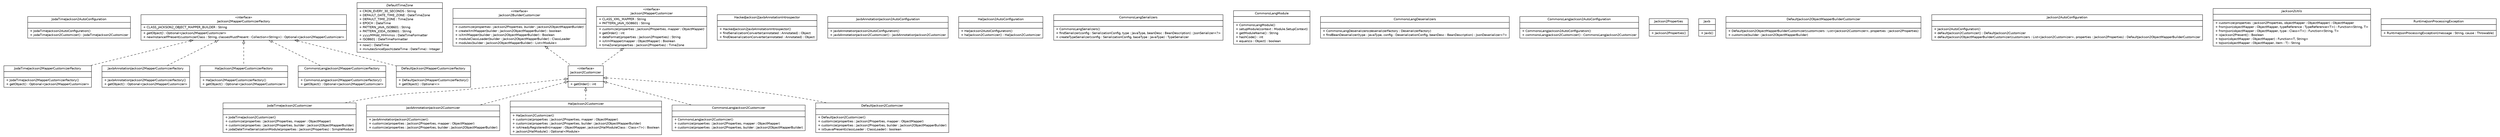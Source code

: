 #!/usr/local/bin/dot
#
# Class diagram 
# Generated by UMLGraph version R5_6-24-gf6e263 (http://www.umlgraph.org/)
#

digraph G {
	edge [fontname="Helvetica",fontsize=10,labelfontname="Helvetica",labelfontsize=10];
	node [fontname="Helvetica",fontsize=10,shape=plaintext];
	nodesep=0.25;
	ranksep=0.5;
	// top.infra.jackson2.JodaTimeJackson2AutoConfiguration
	c198 [label=<<table title="top.infra.jackson2.JodaTimeJackson2AutoConfiguration" border="0" cellborder="1" cellspacing="0" cellpadding="2" port="p" href="./JodaTimeJackson2AutoConfiguration.html">
		<tr><td><table border="0" cellspacing="0" cellpadding="1">
<tr><td align="center" balign="center"> JodaTimeJackson2AutoConfiguration </td></tr>
		</table></td></tr>
		<tr><td><table border="0" cellspacing="0" cellpadding="1">
<tr><td align="left" balign="left">  </td></tr>
		</table></td></tr>
		<tr><td><table border="0" cellspacing="0" cellpadding="1">
<tr><td align="left" balign="left"> + JodaTimeJackson2AutoConfiguration() </td></tr>
<tr><td align="left" balign="left"> + jodaTimeJackson2Customizer() : JodaTimeJackson2Customizer </td></tr>
		</table></td></tr>
		</table>>, URL="./JodaTimeJackson2AutoConfiguration.html", fontname="Helvetica", fontcolor="black", fontsize=10.0];
	// top.infra.jackson2.JodaTimeJackson2MapperCustomizerFactory
	c199 [label=<<table title="top.infra.jackson2.JodaTimeJackson2MapperCustomizerFactory" border="0" cellborder="1" cellspacing="0" cellpadding="2" port="p" href="./JodaTimeJackson2MapperCustomizerFactory.html">
		<tr><td><table border="0" cellspacing="0" cellpadding="1">
<tr><td align="center" balign="center"> JodaTimeJackson2MapperCustomizerFactory </td></tr>
		</table></td></tr>
		<tr><td><table border="0" cellspacing="0" cellpadding="1">
<tr><td align="left" balign="left">  </td></tr>
		</table></td></tr>
		<tr><td><table border="0" cellspacing="0" cellpadding="1">
<tr><td align="left" balign="left"> + JodaTimeJackson2MapperCustomizerFactory() </td></tr>
<tr><td align="left" balign="left"> + getObject() : Optional&lt;Jackson2MapperCustomizer&gt; </td></tr>
		</table></td></tr>
		</table>>, URL="./JodaTimeJackson2MapperCustomizerFactory.html", fontname="Helvetica", fontcolor="black", fontsize=10.0];
	// top.infra.jackson2.DefaultTimeZone
	c200 [label=<<table title="top.infra.jackson2.DefaultTimeZone" border="0" cellborder="1" cellspacing="0" cellpadding="2" port="p" href="./DefaultTimeZone.html">
		<tr><td><table border="0" cellspacing="0" cellpadding="1">
<tr><td align="center" balign="center"><font face="Helvetica-Oblique"> DefaultTimeZone </font></td></tr>
		</table></td></tr>
		<tr><td><table border="0" cellspacing="0" cellpadding="1">
<tr><td align="left" balign="left"> + CRON_EVERY_30_SECONDS : String </td></tr>
<tr><td align="left" balign="left"> + DEFAULT_DATE_TIME_ZONE : DateTimeZone </td></tr>
<tr><td align="left" balign="left"> + DEFAULT_TIME_ZONE : TimeZone </td></tr>
<tr><td align="left" balign="left"> + EPOCH : DateTime </td></tr>
<tr><td align="left" balign="left"> + PATTERN_JAVA_ISO8601 : String </td></tr>
<tr><td align="left" balign="left"> + PATTERN_JODA_ISO8601 : String </td></tr>
<tr><td align="left" balign="left"> + yyyyMMdd_HHmmss : DateTimeFormatter </td></tr>
<tr><td align="left" balign="left"> + ISO8601 : DateTimeFormatter </td></tr>
		</table></td></tr>
		<tr><td><table border="0" cellspacing="0" cellpadding="1">
<tr><td align="left" balign="left"> + now() : DateTime </td></tr>
<tr><td align="left" balign="left"> + minutesSinceEpoch(dateTime : DateTime) : Integer </td></tr>
		</table></td></tr>
		</table>>, URL="./DefaultTimeZone.html", fontname="Helvetica", fontcolor="black", fontsize=10.0];
	// top.infra.jackson2.JodaTimeJackson2Customizer
	c201 [label=<<table title="top.infra.jackson2.JodaTimeJackson2Customizer" border="0" cellborder="1" cellspacing="0" cellpadding="2" port="p" href="./JodaTimeJackson2Customizer.html">
		<tr><td><table border="0" cellspacing="0" cellpadding="1">
<tr><td align="center" balign="center"> JodaTimeJackson2Customizer </td></tr>
		</table></td></tr>
		<tr><td><table border="0" cellspacing="0" cellpadding="1">
<tr><td align="left" balign="left">  </td></tr>
		</table></td></tr>
		<tr><td><table border="0" cellspacing="0" cellpadding="1">
<tr><td align="left" balign="left"> + JodaTimeJackson2Customizer() </td></tr>
<tr><td align="left" balign="left"> + customize(properties : Jackson2Properties, mapper : ObjectMapper) </td></tr>
<tr><td align="left" balign="left"> + customize(properties : Jackson2Properties, builder : Jackson2ObjectMapperBuilder) </td></tr>
<tr><td align="left" balign="left"> + jodaDateTimeSerializationModule(properties : Jackson2Properties) : SimpleModule </td></tr>
		</table></td></tr>
		</table>>, URL="./JodaTimeJackson2Customizer.html", fontname="Helvetica", fontcolor="black", fontsize=10.0];
	// top.infra.jackson2.JaxbAnnotationJackson2Customizer
	c202 [label=<<table title="top.infra.jackson2.JaxbAnnotationJackson2Customizer" border="0" cellborder="1" cellspacing="0" cellpadding="2" port="p" href="./JaxbAnnotationJackson2Customizer.html">
		<tr><td><table border="0" cellspacing="0" cellpadding="1">
<tr><td align="center" balign="center"> JaxbAnnotationJackson2Customizer </td></tr>
		</table></td></tr>
		<tr><td><table border="0" cellspacing="0" cellpadding="1">
<tr><td align="left" balign="left">  </td></tr>
		</table></td></tr>
		<tr><td><table border="0" cellspacing="0" cellpadding="1">
<tr><td align="left" balign="left"> + JaxbAnnotationJackson2Customizer() </td></tr>
<tr><td align="left" balign="left"> + customize(properties : Jackson2Properties, mapper : ObjectMapper) </td></tr>
<tr><td align="left" balign="left"> + customize(properties : Jackson2Properties, builder : Jackson2ObjectMapperBuilder) </td></tr>
		</table></td></tr>
		</table>>, URL="./JaxbAnnotationJackson2Customizer.html", fontname="Helvetica", fontcolor="black", fontsize=10.0];
	// top.infra.jackson2.HackedJackson2JaxbAnnotationIntrospector
	c203 [label=<<table title="top.infra.jackson2.HackedJackson2JaxbAnnotationIntrospector" border="0" cellborder="1" cellspacing="0" cellpadding="2" port="p" href="./HackedJackson2JaxbAnnotationIntrospector.html">
		<tr><td><table border="0" cellspacing="0" cellpadding="1">
<tr><td align="center" balign="center"> HackedJackson2JaxbAnnotationIntrospector </td></tr>
		</table></td></tr>
		<tr><td><table border="0" cellspacing="0" cellpadding="1">
<tr><td align="left" balign="left">  </td></tr>
		</table></td></tr>
		<tr><td><table border="0" cellspacing="0" cellpadding="1">
<tr><td align="left" balign="left"> + HackedJackson2JaxbAnnotationIntrospector() </td></tr>
<tr><td align="left" balign="left"> + findSerializationConverter(annotated : Annotated) : Object </td></tr>
<tr><td align="left" balign="left"> + findDeserializationConverter(annotated : Annotated) : Object </td></tr>
		</table></td></tr>
		</table>>, URL="./HackedJackson2JaxbAnnotationIntrospector.html", fontname="Helvetica", fontcolor="black", fontsize=10.0];
	// top.infra.jackson2.JaxbAnnotationJackson2MapperCustomizerFactory
	c204 [label=<<table title="top.infra.jackson2.JaxbAnnotationJackson2MapperCustomizerFactory" border="0" cellborder="1" cellspacing="0" cellpadding="2" port="p" href="./JaxbAnnotationJackson2MapperCustomizerFactory.html">
		<tr><td><table border="0" cellspacing="0" cellpadding="1">
<tr><td align="center" balign="center"> JaxbAnnotationJackson2MapperCustomizerFactory </td></tr>
		</table></td></tr>
		<tr><td><table border="0" cellspacing="0" cellpadding="1">
<tr><td align="left" balign="left">  </td></tr>
		</table></td></tr>
		<tr><td><table border="0" cellspacing="0" cellpadding="1">
<tr><td align="left" balign="left"> + JaxbAnnotationJackson2MapperCustomizerFactory() </td></tr>
<tr><td align="left" balign="left"> + getObject() : Optional&lt;Jackson2MapperCustomizer&gt; </td></tr>
		</table></td></tr>
		</table>>, URL="./JaxbAnnotationJackson2MapperCustomizerFactory.html", fontname="Helvetica", fontcolor="black", fontsize=10.0];
	// top.infra.jackson2.JaxbAnnotationJackson2AutoConfiguration
	c205 [label=<<table title="top.infra.jackson2.JaxbAnnotationJackson2AutoConfiguration" border="0" cellborder="1" cellspacing="0" cellpadding="2" port="p" href="./JaxbAnnotationJackson2AutoConfiguration.html">
		<tr><td><table border="0" cellspacing="0" cellpadding="1">
<tr><td align="center" balign="center"> JaxbAnnotationJackson2AutoConfiguration </td></tr>
		</table></td></tr>
		<tr><td><table border="0" cellspacing="0" cellpadding="1">
<tr><td align="left" balign="left">  </td></tr>
		</table></td></tr>
		<tr><td><table border="0" cellspacing="0" cellpadding="1">
<tr><td align="left" balign="left"> + JaxbAnnotationJackson2AutoConfiguration() </td></tr>
<tr><td align="left" balign="left"> + jaxbAnnotationJackson2Customizer() : JaxbAnnotationJackson2Customizer </td></tr>
		</table></td></tr>
		</table>>, URL="./JaxbAnnotationJackson2AutoConfiguration.html", fontname="Helvetica", fontcolor="black", fontsize=10.0];
	// top.infra.jackson2.HalJackson2Customizer
	c206 [label=<<table title="top.infra.jackson2.HalJackson2Customizer" border="0" cellborder="1" cellspacing="0" cellpadding="2" port="p" href="./HalJackson2Customizer.html">
		<tr><td><table border="0" cellspacing="0" cellpadding="1">
<tr><td align="center" balign="center"> HalJackson2Customizer </td></tr>
		</table></td></tr>
		<tr><td><table border="0" cellspacing="0" cellpadding="1">
<tr><td align="left" balign="left">  </td></tr>
		</table></td></tr>
		<tr><td><table border="0" cellspacing="0" cellpadding="1">
<tr><td align="left" balign="left"> + HalJackson2Customizer() </td></tr>
<tr><td align="left" balign="left"> + customize(properties : Jackson2Properties, mapper : ObjectMapper) </td></tr>
<tr><td align="left" balign="left"> + customize(properties : Jackson2Properties, builder : Jackson2ObjectMapperBuilder) </td></tr>
<tr><td align="left" balign="left"> + isAlreadyRegisteredIn(mapper : ObjectMapper, jackson2HalModuleClass : Class&lt;?&gt;) : Boolean </td></tr>
<tr><td align="left" balign="left"> + jackson2HalModule() : Optional&lt;Module&gt; </td></tr>
		</table></td></tr>
		</table>>, URL="./HalJackson2Customizer.html", fontname="Helvetica", fontcolor="black", fontsize=10.0];
	// top.infra.jackson2.HalJackson2AutoConfiguration
	c207 [label=<<table title="top.infra.jackson2.HalJackson2AutoConfiguration" border="0" cellborder="1" cellspacing="0" cellpadding="2" port="p" href="./HalJackson2AutoConfiguration.html">
		<tr><td><table border="0" cellspacing="0" cellpadding="1">
<tr><td align="center" balign="center"> HalJackson2AutoConfiguration </td></tr>
		</table></td></tr>
		<tr><td><table border="0" cellspacing="0" cellpadding="1">
<tr><td align="left" balign="left">  </td></tr>
		</table></td></tr>
		<tr><td><table border="0" cellspacing="0" cellpadding="1">
<tr><td align="left" balign="left"> + HalJackson2AutoConfiguration() </td></tr>
<tr><td align="left" balign="left"> + halJackson2Customizer() : HalJackson2Customizer </td></tr>
		</table></td></tr>
		</table>>, URL="./HalJackson2AutoConfiguration.html", fontname="Helvetica", fontcolor="black", fontsize=10.0];
	// top.infra.jackson2.HalJackson2MapperCustomizerFactory
	c208 [label=<<table title="top.infra.jackson2.HalJackson2MapperCustomizerFactory" border="0" cellborder="1" cellspacing="0" cellpadding="2" port="p" href="./HalJackson2MapperCustomizerFactory.html">
		<tr><td><table border="0" cellspacing="0" cellpadding="1">
<tr><td align="center" balign="center"> HalJackson2MapperCustomizerFactory </td></tr>
		</table></td></tr>
		<tr><td><table border="0" cellspacing="0" cellpadding="1">
<tr><td align="left" balign="left">  </td></tr>
		</table></td></tr>
		<tr><td><table border="0" cellspacing="0" cellpadding="1">
<tr><td align="left" balign="left"> + HalJackson2MapperCustomizerFactory() </td></tr>
<tr><td align="left" balign="left"> + getObject() : Optional&lt;Jackson2MapperCustomizer&gt; </td></tr>
		</table></td></tr>
		</table>>, URL="./HalJackson2MapperCustomizerFactory.html", fontname="Helvetica", fontcolor="black", fontsize=10.0];
	// top.infra.jackson2.CommonsLangJackson2Customizer
	c209 [label=<<table title="top.infra.jackson2.CommonsLangJackson2Customizer" border="0" cellborder="1" cellspacing="0" cellpadding="2" port="p" href="./CommonsLangJackson2Customizer.html">
		<tr><td><table border="0" cellspacing="0" cellpadding="1">
<tr><td align="center" balign="center"> CommonsLangJackson2Customizer </td></tr>
		</table></td></tr>
		<tr><td><table border="0" cellspacing="0" cellpadding="1">
<tr><td align="left" balign="left">  </td></tr>
		</table></td></tr>
		<tr><td><table border="0" cellspacing="0" cellpadding="1">
<tr><td align="left" balign="left"> + CommonsLangJackson2Customizer() </td></tr>
<tr><td align="left" balign="left"> + customize(properties : Jackson2Properties, mapper : ObjectMapper) </td></tr>
<tr><td align="left" balign="left"> + customize(properties : Jackson2Properties, builder : Jackson2ObjectMapperBuilder) </td></tr>
		</table></td></tr>
		</table>>, URL="./CommonsLangJackson2Customizer.html", fontname="Helvetica", fontcolor="black", fontsize=10.0];
	// top.infra.jackson2.CommonsLangSerializers
	c210 [label=<<table title="top.infra.jackson2.CommonsLangSerializers" border="0" cellborder="1" cellspacing="0" cellpadding="2" port="p" href="./CommonsLangSerializers.html">
		<tr><td><table border="0" cellspacing="0" cellpadding="1">
<tr><td align="center" balign="center"> CommonsLangSerializers </td></tr>
		</table></td></tr>
		<tr><td><table border="0" cellspacing="0" cellpadding="1">
<tr><td align="left" balign="left">  </td></tr>
		</table></td></tr>
		<tr><td><table border="0" cellspacing="0" cellpadding="1">
<tr><td align="left" balign="left"> + CommonsLangSerializers() </td></tr>
<tr><td align="left" balign="left"> + findSerializer(config : SerializationConfig, type : JavaType, beanDesc : BeanDescription) : JsonSerializer&lt;?&gt; </td></tr>
<tr><td align="left" balign="left"> + createTypeSerializer(config : SerializationConfig, baseType : JavaType) : TypeSerializer </td></tr>
		</table></td></tr>
		</table>>, URL="./CommonsLangSerializers.html", fontname="Helvetica", fontcolor="black", fontsize=10.0];
	// top.infra.jackson2.CommonsLangJackson2MapperCustomizerFactory
	c211 [label=<<table title="top.infra.jackson2.CommonsLangJackson2MapperCustomizerFactory" border="0" cellborder="1" cellspacing="0" cellpadding="2" port="p" href="./CommonsLangJackson2MapperCustomizerFactory.html">
		<tr><td><table border="0" cellspacing="0" cellpadding="1">
<tr><td align="center" balign="center"> CommonsLangJackson2MapperCustomizerFactory </td></tr>
		</table></td></tr>
		<tr><td><table border="0" cellspacing="0" cellpadding="1">
<tr><td align="left" balign="left">  </td></tr>
		</table></td></tr>
		<tr><td><table border="0" cellspacing="0" cellpadding="1">
<tr><td align="left" balign="left"> + CommonsLangJackson2MapperCustomizerFactory() </td></tr>
<tr><td align="left" balign="left"> + getObject() : Optional&lt;Jackson2MapperCustomizer&gt; </td></tr>
		</table></td></tr>
		</table>>, URL="./CommonsLangJackson2MapperCustomizerFactory.html", fontname="Helvetica", fontcolor="black", fontsize=10.0];
	// top.infra.jackson2.CommonsLangModule
	c212 [label=<<table title="top.infra.jackson2.CommonsLangModule" border="0" cellborder="1" cellspacing="0" cellpadding="2" port="p" href="./CommonsLangModule.html">
		<tr><td><table border="0" cellspacing="0" cellpadding="1">
<tr><td align="center" balign="center"> CommonsLangModule </td></tr>
		</table></td></tr>
		<tr><td><table border="0" cellspacing="0" cellpadding="1">
<tr><td align="left" balign="left">  </td></tr>
		</table></td></tr>
		<tr><td><table border="0" cellspacing="0" cellpadding="1">
<tr><td align="left" balign="left"> + CommonsLangModule() </td></tr>
<tr><td align="left" balign="left"> + setupModule(context : Module.SetupContext) </td></tr>
<tr><td align="left" balign="left"> + getModuleName() : String </td></tr>
<tr><td align="left" balign="left"> + hashCode() : int </td></tr>
<tr><td align="left" balign="left"> + equals(o : Object) : boolean </td></tr>
		</table></td></tr>
		</table>>, URL="./CommonsLangModule.html", fontname="Helvetica", fontcolor="black", fontsize=10.0];
	// top.infra.jackson2.CommonsLangDeserializers
	c213 [label=<<table title="top.infra.jackson2.CommonsLangDeserializers" border="0" cellborder="1" cellspacing="0" cellpadding="2" port="p" href="./CommonsLangDeserializers.html">
		<tr><td><table border="0" cellspacing="0" cellpadding="1">
<tr><td align="center" balign="center"> CommonsLangDeserializers </td></tr>
		</table></td></tr>
		<tr><td><table border="0" cellspacing="0" cellpadding="1">
<tr><td align="left" balign="left">  </td></tr>
		</table></td></tr>
		<tr><td><table border="0" cellspacing="0" cellpadding="1">
<tr><td align="left" balign="left"> + CommonsLangDeserializers(deserializerFactory : DeserializerFactory) </td></tr>
<tr><td align="left" balign="left"> + findBeanDeserializer(type : JavaType, config : DeserializationConfig, beanDesc : BeanDescription) : JsonDeserializer&lt;?&gt; </td></tr>
		</table></td></tr>
		</table>>, URL="./CommonsLangDeserializers.html", fontname="Helvetica", fontcolor="black", fontsize=10.0];
	// top.infra.jackson2.CommonsLangJackson2AutoConfiguration
	c214 [label=<<table title="top.infra.jackson2.CommonsLangJackson2AutoConfiguration" border="0" cellborder="1" cellspacing="0" cellpadding="2" port="p" href="./CommonsLangJackson2AutoConfiguration.html">
		<tr><td><table border="0" cellspacing="0" cellpadding="1">
<tr><td align="center" balign="center"> CommonsLangJackson2AutoConfiguration </td></tr>
		</table></td></tr>
		<tr><td><table border="0" cellspacing="0" cellpadding="1">
<tr><td align="left" balign="left">  </td></tr>
		</table></td></tr>
		<tr><td><table border="0" cellspacing="0" cellpadding="1">
<tr><td align="left" balign="left"> + CommonsLangJackson2AutoConfiguration() </td></tr>
<tr><td align="left" balign="left"> + commonsLangJackson2Customizer() : CommonsLangJackson2Customizer </td></tr>
		</table></td></tr>
		</table>>, URL="./CommonsLangJackson2AutoConfiguration.html", fontname="Helvetica", fontcolor="black", fontsize=10.0];
	// top.infra.jackson2.Jackson2BuilderCustomizer
	c215 [label=<<table title="top.infra.jackson2.Jackson2BuilderCustomizer" border="0" cellborder="1" cellspacing="0" cellpadding="2" port="p" href="./Jackson2BuilderCustomizer.html">
		<tr><td><table border="0" cellspacing="0" cellpadding="1">
<tr><td align="center" balign="center"> &#171;interface&#187; </td></tr>
<tr><td align="center" balign="center"> Jackson2BuilderCustomizer </td></tr>
		</table></td></tr>
		<tr><td><table border="0" cellspacing="0" cellpadding="1">
<tr><td align="left" balign="left">  </td></tr>
		</table></td></tr>
		<tr><td><table border="0" cellspacing="0" cellpadding="1">
<tr><td align="left" balign="left"><font face="Helvetica-Oblique" point-size="10.0"> + customize(properties : Jackson2Properties, builder : Jackson2ObjectMapperBuilder) </font></td></tr>
<tr><td align="left" balign="left"> + createXmlMapper(builder : Jackson2ObjectMapperBuilder) : boolean </td></tr>
<tr><td align="left" balign="left"> + isXmlMapper(builder : Jackson2ObjectMapperBuilder) : Boolean </td></tr>
<tr><td align="left" balign="left"> + moduleClassLoader(builder : Jackson2ObjectMapperBuilder) : ClassLoader </td></tr>
<tr><td align="left" balign="left"> + modules(builder : Jackson2ObjectMapperBuilder) : List&lt;Module&gt; </td></tr>
		</table></td></tr>
		</table>>, URL="./Jackson2BuilderCustomizer.html", fontname="Helvetica", fontcolor="black", fontsize=10.0];
	// top.infra.jackson2.Jackson2Properties
	c216 [label=<<table title="top.infra.jackson2.Jackson2Properties" border="0" cellborder="1" cellspacing="0" cellpadding="2" port="p" href="./Jackson2Properties.html">
		<tr><td><table border="0" cellspacing="0" cellpadding="1">
<tr><td align="center" balign="center"> Jackson2Properties </td></tr>
		</table></td></tr>
		<tr><td><table border="0" cellspacing="0" cellpadding="1">
<tr><td align="left" balign="left">  </td></tr>
		</table></td></tr>
		<tr><td><table border="0" cellspacing="0" cellpadding="1">
<tr><td align="left" balign="left"> + Jackson2Properties() </td></tr>
		</table></td></tr>
		</table>>, URL="./Jackson2Properties.html", fontname="Helvetica", fontcolor="black", fontsize=10.0];
	// top.infra.jackson2.Jackson2Properties.Jaxb
	c217 [label=<<table title="top.infra.jackson2.Jackson2Properties.Jaxb" border="0" cellborder="1" cellspacing="0" cellpadding="2" port="p" href="./Jackson2Properties.Jaxb.html">
		<tr><td><table border="0" cellspacing="0" cellpadding="1">
<tr><td align="center" balign="center"> Jaxb </td></tr>
		</table></td></tr>
		<tr><td><table border="0" cellspacing="0" cellpadding="1">
<tr><td align="left" balign="left">  </td></tr>
		</table></td></tr>
		<tr><td><table border="0" cellspacing="0" cellpadding="1">
<tr><td align="left" balign="left"> + Jaxb() </td></tr>
		</table></td></tr>
		</table>>, URL="./Jackson2Properties.Jaxb.html", fontname="Helvetica", fontcolor="black", fontsize=10.0];
	// top.infra.jackson2.Jackson2MapperCustomizerFactory
	c218 [label=<<table title="top.infra.jackson2.Jackson2MapperCustomizerFactory" border="0" cellborder="1" cellspacing="0" cellpadding="2" port="p" href="./Jackson2MapperCustomizerFactory.html">
		<tr><td><table border="0" cellspacing="0" cellpadding="1">
<tr><td align="center" balign="center"> &#171;interface&#187; </td></tr>
<tr><td align="center" balign="center"> Jackson2MapperCustomizerFactory </td></tr>
		</table></td></tr>
		<tr><td><table border="0" cellspacing="0" cellpadding="1">
<tr><td align="left" balign="left"> + CLASS_JACKSON2_OBJECT_MAPPER_BUILDER : String </td></tr>
		</table></td></tr>
		<tr><td><table border="0" cellspacing="0" cellpadding="1">
<tr><td align="left" balign="left"><font face="Helvetica-Oblique" point-size="10.0"> + getObject() : Optional&lt;Jackson2MapperCustomizer&gt; </font></td></tr>
<tr><td align="left" balign="left"> + newInstanceIfPresent(customizerClass : String, classesMustPresent : Collection&lt;String&gt;) : Optional&lt;Jackson2MapperCustomizer&gt; </td></tr>
		</table></td></tr>
		</table>>, URL="./Jackson2MapperCustomizerFactory.html", fontname="Helvetica", fontcolor="black", fontsize=10.0];
	// top.infra.jackson2.DefaultJackson2Customizer
	c219 [label=<<table title="top.infra.jackson2.DefaultJackson2Customizer" border="0" cellborder="1" cellspacing="0" cellpadding="2" port="p" href="./DefaultJackson2Customizer.html">
		<tr><td><table border="0" cellspacing="0" cellpadding="1">
<tr><td align="center" balign="center"> DefaultJackson2Customizer </td></tr>
		</table></td></tr>
		<tr><td><table border="0" cellspacing="0" cellpadding="1">
<tr><td align="left" balign="left">  </td></tr>
		</table></td></tr>
		<tr><td><table border="0" cellspacing="0" cellpadding="1">
<tr><td align="left" balign="left"> + DefaultJackson2Customizer() </td></tr>
<tr><td align="left" balign="left"> + customize(properties : Jackson2Properties, mapper : ObjectMapper) </td></tr>
<tr><td align="left" balign="left"> + customize(properties : Jackson2Properties, builder : Jackson2ObjectMapperBuilder) </td></tr>
<tr><td align="left" balign="left"> + isGuavaPresent(classLoader : ClassLoader) : boolean </td></tr>
		</table></td></tr>
		</table>>, URL="./DefaultJackson2Customizer.html", fontname="Helvetica", fontcolor="black", fontsize=10.0];
	// top.infra.jackson2.DefaultJackson2MapperCustomizerFactory
	c220 [label=<<table title="top.infra.jackson2.DefaultJackson2MapperCustomizerFactory" border="0" cellborder="1" cellspacing="0" cellpadding="2" port="p" href="./DefaultJackson2MapperCustomizerFactory.html">
		<tr><td><table border="0" cellspacing="0" cellpadding="1">
<tr><td align="center" balign="center"> DefaultJackson2MapperCustomizerFactory </td></tr>
		</table></td></tr>
		<tr><td><table border="0" cellspacing="0" cellpadding="1">
<tr><td align="left" balign="left">  </td></tr>
		</table></td></tr>
		<tr><td><table border="0" cellspacing="0" cellpadding="1">
<tr><td align="left" balign="left"> + DefaultJackson2MapperCustomizerFactory() </td></tr>
<tr><td align="left" balign="left"> + getObject() : Optional&lt;&gt; </td></tr>
		</table></td></tr>
		</table>>, URL="./DefaultJackson2MapperCustomizerFactory.html", fontname="Helvetica", fontcolor="black", fontsize=10.0];
	// top.infra.jackson2.Jackson2Customizer
	c221 [label=<<table title="top.infra.jackson2.Jackson2Customizer" border="0" cellborder="1" cellspacing="0" cellpadding="2" port="p" href="./Jackson2Customizer.html">
		<tr><td><table border="0" cellspacing="0" cellpadding="1">
<tr><td align="center" balign="center"> &#171;interface&#187; </td></tr>
<tr><td align="center" balign="center"> Jackson2Customizer </td></tr>
		</table></td></tr>
		<tr><td><table border="0" cellspacing="0" cellpadding="1">
<tr><td align="left" balign="left">  </td></tr>
		</table></td></tr>
		<tr><td><table border="0" cellspacing="0" cellpadding="1">
<tr><td align="left" balign="left"> + getOrder() : int </td></tr>
		</table></td></tr>
		</table>>, URL="./Jackson2Customizer.html", fontname="Helvetica", fontcolor="black", fontsize=10.0];
	// top.infra.jackson2.DefaultJackson2ObjectMapperBuilderCustomizer
	c222 [label=<<table title="top.infra.jackson2.DefaultJackson2ObjectMapperBuilderCustomizer" border="0" cellborder="1" cellspacing="0" cellpadding="2" port="p" href="./DefaultJackson2ObjectMapperBuilderCustomizer.html">
		<tr><td><table border="0" cellspacing="0" cellpadding="1">
<tr><td align="center" balign="center"> DefaultJackson2ObjectMapperBuilderCustomizer </td></tr>
		</table></td></tr>
		<tr><td><table border="0" cellspacing="0" cellpadding="1">
<tr><td align="left" balign="left">  </td></tr>
		</table></td></tr>
		<tr><td><table border="0" cellspacing="0" cellpadding="1">
<tr><td align="left" balign="left"> + DefaultJackson2ObjectMapperBuilderCustomizer(customizers : List&lt;Jackson2Customizer&gt;, properties : Jackson2Properties) </td></tr>
<tr><td align="left" balign="left"> + customize(builder : Jackson2ObjectMapperBuilder) </td></tr>
		</table></td></tr>
		</table>>, URL="./DefaultJackson2ObjectMapperBuilderCustomizer.html", fontname="Helvetica", fontcolor="black", fontsize=10.0];
	// top.infra.jackson2.Jackson2MapperCustomizer
	c223 [label=<<table title="top.infra.jackson2.Jackson2MapperCustomizer" border="0" cellborder="1" cellspacing="0" cellpadding="2" port="p" href="./Jackson2MapperCustomizer.html">
		<tr><td><table border="0" cellspacing="0" cellpadding="1">
<tr><td align="center" balign="center"> &#171;interface&#187; </td></tr>
<tr><td align="center" balign="center"> Jackson2MapperCustomizer </td></tr>
		</table></td></tr>
		<tr><td><table border="0" cellspacing="0" cellpadding="1">
<tr><td align="left" balign="left"> + CLASS_XML_MAPPER : String </td></tr>
<tr><td align="left" balign="left"> + PATTERN_JAVA_ISO8601 : String </td></tr>
		</table></td></tr>
		<tr><td><table border="0" cellspacing="0" cellpadding="1">
<tr><td align="left" balign="left"><font face="Helvetica-Oblique" point-size="10.0"> + customize(properties : Jackson2Properties, mapper : ObjectMapper) </font></td></tr>
<tr><td align="left" balign="left"> + getOrder() : int </td></tr>
<tr><td align="left" balign="left"> + dateFormat(properties : Jackson2Properties) : String </td></tr>
<tr><td align="left" balign="left"> + isXmlMapper(mapper : ObjectMapper) : Boolean </td></tr>
<tr><td align="left" balign="left"> + timeZone(properties : Jackson2Properties) : TimeZone </td></tr>
		</table></td></tr>
		</table>>, URL="./Jackson2MapperCustomizer.html", fontname="Helvetica", fontcolor="black", fontsize=10.0];
	// top.infra.jackson2.Jackson2AutoConfiguration
	c224 [label=<<table title="top.infra.jackson2.Jackson2AutoConfiguration" border="0" cellborder="1" cellspacing="0" cellpadding="2" port="p" href="./Jackson2AutoConfiguration.html">
		<tr><td><table border="0" cellspacing="0" cellpadding="1">
<tr><td align="center" balign="center"> Jackson2AutoConfiguration </td></tr>
		</table></td></tr>
		<tr><td><table border="0" cellspacing="0" cellpadding="1">
<tr><td align="left" balign="left">  </td></tr>
		</table></td></tr>
		<tr><td><table border="0" cellspacing="0" cellpadding="1">
<tr><td align="left" balign="left"> + Jackson2AutoConfiguration() </td></tr>
<tr><td align="left" balign="left"> + defaultJackson2Customizer() : DefaultJackson2Customizer </td></tr>
<tr><td align="left" balign="left"> + defaultJackson2ObjectMapperBuilderCustomizer(customizers : List&lt;Jackson2Customizer&gt;, properties : Jackson2Properties) : DefaultJackson2ObjectMapperBuilderCustomizer </td></tr>
		</table></td></tr>
		</table>>, URL="./Jackson2AutoConfiguration.html", fontname="Helvetica", fontcolor="black", fontsize=10.0];
	// top.infra.jackson2.Jackson2Utils
	c225 [label=<<table title="top.infra.jackson2.Jackson2Utils" border="0" cellborder="1" cellspacing="0" cellpadding="2" port="p" href="./Jackson2Utils.html">
		<tr><td><table border="0" cellspacing="0" cellpadding="1">
<tr><td align="center" balign="center"><font face="Helvetica-Oblique"> Jackson2Utils </font></td></tr>
		</table></td></tr>
		<tr><td><table border="0" cellspacing="0" cellpadding="1">
<tr><td align="left" balign="left">  </td></tr>
		</table></td></tr>
		<tr><td><table border="0" cellspacing="0" cellpadding="1">
<tr><td align="left" balign="left"> + customize(properties : Jackson2Properties, objectMapper : ObjectMapper) : ObjectMapper </td></tr>
<tr><td align="left" balign="left"> + fromJson(objectMapper : ObjectMapper, typeReference : TypeReference&lt;T&gt;) : Function&lt;String, T&gt; </td></tr>
<tr><td align="left" balign="left"> + fromJson(objectMapper : ObjectMapper, type : Class&lt;T&gt;) : Function&lt;String, T&gt; </td></tr>
<tr><td align="left" balign="left"> + isJackson2Present() : Boolean </td></tr>
<tr><td align="left" balign="left"> + toJson(objectMapper : ObjectMapper) : Function&lt;T, String&gt; </td></tr>
<tr><td align="left" balign="left"> + toJson(objectMapper : ObjectMapper, item : T) : String </td></tr>
		</table></td></tr>
		</table>>, URL="./Jackson2Utils.html", fontname="Helvetica", fontcolor="black", fontsize=10.0];
	// top.infra.jackson2.Jackson2Utils.RuntimeJsonProcessingException
	c226 [label=<<table title="top.infra.jackson2.Jackson2Utils.RuntimeJsonProcessingException" border="0" cellborder="1" cellspacing="0" cellpadding="2" port="p" href="./Jackson2Utils.RuntimeJsonProcessingException.html">
		<tr><td><table border="0" cellspacing="0" cellpadding="1">
<tr><td align="center" balign="center"> RuntimeJsonProcessingException </td></tr>
		</table></td></tr>
		<tr><td><table border="0" cellspacing="0" cellpadding="1">
<tr><td align="left" balign="left">  </td></tr>
		</table></td></tr>
		<tr><td><table border="0" cellspacing="0" cellpadding="1">
<tr><td align="left" balign="left"> + RuntimeJsonProcessingException(message : String, cause : Throwable) </td></tr>
		</table></td></tr>
		</table>>, URL="./Jackson2Utils.RuntimeJsonProcessingException.html", fontname="Helvetica", fontcolor="black", fontsize=10.0];
	//top.infra.jackson2.JodaTimeJackson2MapperCustomizerFactory implements top.infra.jackson2.Jackson2MapperCustomizerFactory
	c218:p -> c199:p [dir=back,arrowtail=empty,style=dashed];
	//top.infra.jackson2.JodaTimeJackson2Customizer implements top.infra.jackson2.Jackson2Customizer
	c221:p -> c201:p [dir=back,arrowtail=empty,style=dashed];
	//top.infra.jackson2.JaxbAnnotationJackson2Customizer implements top.infra.jackson2.Jackson2Customizer
	c221:p -> c202:p [dir=back,arrowtail=empty,style=dashed];
	//top.infra.jackson2.JaxbAnnotationJackson2MapperCustomizerFactory implements top.infra.jackson2.Jackson2MapperCustomizerFactory
	c218:p -> c204:p [dir=back,arrowtail=empty,style=dashed];
	//top.infra.jackson2.HalJackson2Customizer implements top.infra.jackson2.Jackson2Customizer
	c221:p -> c206:p [dir=back,arrowtail=empty,style=dashed];
	//top.infra.jackson2.HalJackson2MapperCustomizerFactory implements top.infra.jackson2.Jackson2MapperCustomizerFactory
	c218:p -> c208:p [dir=back,arrowtail=empty,style=dashed];
	//top.infra.jackson2.CommonsLangJackson2Customizer implements top.infra.jackson2.Jackson2Customizer
	c221:p -> c209:p [dir=back,arrowtail=empty,style=dashed];
	//top.infra.jackson2.CommonsLangJackson2MapperCustomizerFactory implements top.infra.jackson2.Jackson2MapperCustomizerFactory
	c218:p -> c211:p [dir=back,arrowtail=empty,style=dashed];
	//top.infra.jackson2.DefaultJackson2Customizer implements top.infra.jackson2.Jackson2Customizer
	c221:p -> c219:p [dir=back,arrowtail=empty,style=dashed];
	//top.infra.jackson2.DefaultJackson2MapperCustomizerFactory implements top.infra.jackson2.Jackson2MapperCustomizerFactory
	c218:p -> c220:p [dir=back,arrowtail=empty,style=dashed];
	//top.infra.jackson2.Jackson2Customizer implements top.infra.jackson2.Jackson2MapperCustomizer
	c223:p -> c221:p [dir=back,arrowtail=empty,style=dashed];
	//top.infra.jackson2.Jackson2Customizer implements top.infra.jackson2.Jackson2BuilderCustomizer
	c215:p -> c221:p [dir=back,arrowtail=empty,style=dashed];
}

